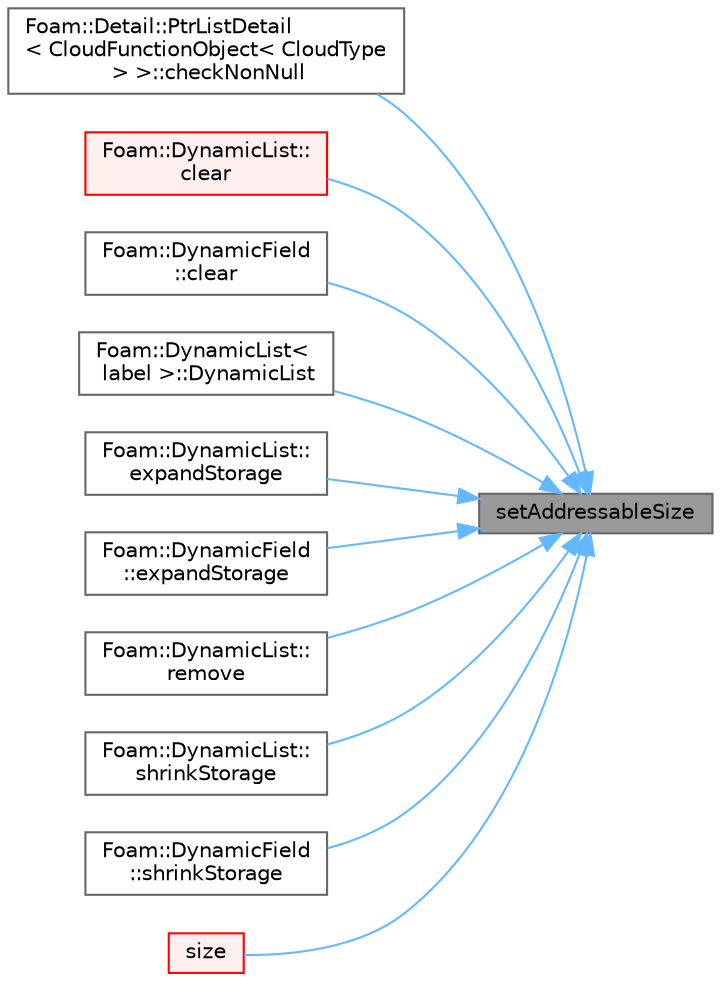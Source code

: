 digraph "setAddressableSize"
{
 // LATEX_PDF_SIZE
  bgcolor="transparent";
  edge [fontname=Helvetica,fontsize=10,labelfontname=Helvetica,labelfontsize=10];
  node [fontname=Helvetica,fontsize=10,shape=box,height=0.2,width=0.4];
  rankdir="RL";
  Node1 [id="Node000001",label="setAddressableSize",height=0.2,width=0.4,color="gray40", fillcolor="grey60", style="filled", fontcolor="black",tooltip=" "];
  Node1 -> Node2 [id="edge1_Node000001_Node000002",dir="back",color="steelblue1",style="solid",tooltip=" "];
  Node2 [id="Node000002",label="Foam::Detail::PtrListDetail\l\< CloudFunctionObject\< CloudType\l \> \>::checkNonNull",height=0.2,width=0.4,color="grey40", fillcolor="white", style="filled",URL="$classFoam_1_1Detail_1_1PtrListDetail.html#acb0c7075cb65554096159edf4c094b8d",tooltip=" "];
  Node1 -> Node3 [id="edge2_Node000001_Node000003",dir="back",color="steelblue1",style="solid",tooltip=" "];
  Node3 [id="Node000003",label="Foam::DynamicList::\lclear",height=0.2,width=0.4,color="red", fillcolor="#FFF0F0", style="filled",URL="$classFoam_1_1DynamicList.html#a03bfacfaaba9195e4498375659f43531",tooltip=" "];
  Node1 -> Node9 [id="edge3_Node000001_Node000009",dir="back",color="steelblue1",style="solid",tooltip=" "];
  Node9 [id="Node000009",label="Foam::DynamicField\l::clear",height=0.2,width=0.4,color="grey40", fillcolor="white", style="filled",URL="$classFoam_1_1DynamicField.html#a03bfacfaaba9195e4498375659f43531",tooltip=" "];
  Node1 -> Node10 [id="edge4_Node000001_Node000010",dir="back",color="steelblue1",style="solid",tooltip=" "];
  Node10 [id="Node000010",label="Foam::DynamicList\<\l label \>::DynamicList",height=0.2,width=0.4,color="grey40", fillcolor="white", style="filled",URL="$classFoam_1_1DynamicList.html#a5c9661c0961ca39d3b42353b9105b15b",tooltip=" "];
  Node1 -> Node11 [id="edge5_Node000001_Node000011",dir="back",color="steelblue1",style="solid",tooltip=" "];
  Node11 [id="Node000011",label="Foam::DynamicList::\lexpandStorage",height=0.2,width=0.4,color="grey40", fillcolor="white", style="filled",URL="$classFoam_1_1DynamicList.html#aa13360dc1ee5c8f8aaf3cc8f631c76eb",tooltip=" "];
  Node1 -> Node12 [id="edge6_Node000001_Node000012",dir="back",color="steelblue1",style="solid",tooltip=" "];
  Node12 [id="Node000012",label="Foam::DynamicField\l::expandStorage",height=0.2,width=0.4,color="grey40", fillcolor="white", style="filled",URL="$classFoam_1_1DynamicField.html#aa13360dc1ee5c8f8aaf3cc8f631c76eb",tooltip=" "];
  Node1 -> Node13 [id="edge7_Node000001_Node000013",dir="back",color="steelblue1",style="solid",tooltip=" "];
  Node13 [id="Node000013",label="Foam::DynamicList::\lremove",height=0.2,width=0.4,color="grey40", fillcolor="white", style="filled",URL="$classFoam_1_1DynamicList.html#a11a92c7c8e39f3f023c3bcca1e5297f0",tooltip=" "];
  Node1 -> Node14 [id="edge8_Node000001_Node000014",dir="back",color="steelblue1",style="solid",tooltip=" "];
  Node14 [id="Node000014",label="Foam::DynamicList::\lshrinkStorage",height=0.2,width=0.4,color="grey40", fillcolor="white", style="filled",URL="$classFoam_1_1DynamicList.html#a99ac66a49f8c4838c7fff19a866137aa",tooltip=" "];
  Node1 -> Node15 [id="edge9_Node000001_Node000015",dir="back",color="steelblue1",style="solid",tooltip=" "];
  Node15 [id="Node000015",label="Foam::DynamicField\l::shrinkStorage",height=0.2,width=0.4,color="grey40", fillcolor="white", style="filled",URL="$classFoam_1_1DynamicField.html#a99ac66a49f8c4838c7fff19a866137aa",tooltip=" "];
  Node1 -> Node16 [id="edge10_Node000001_Node000016",dir="back",color="steelblue1",style="solid",tooltip=" "];
  Node16 [id="Node000016",label="size",height=0.2,width=0.4,color="red", fillcolor="#FFF0F0", style="filled",URL="$classFoam_1_1UList.html#ac1fc1d9dab324bb1b8452c7aa4813026",tooltip=" "];
}
